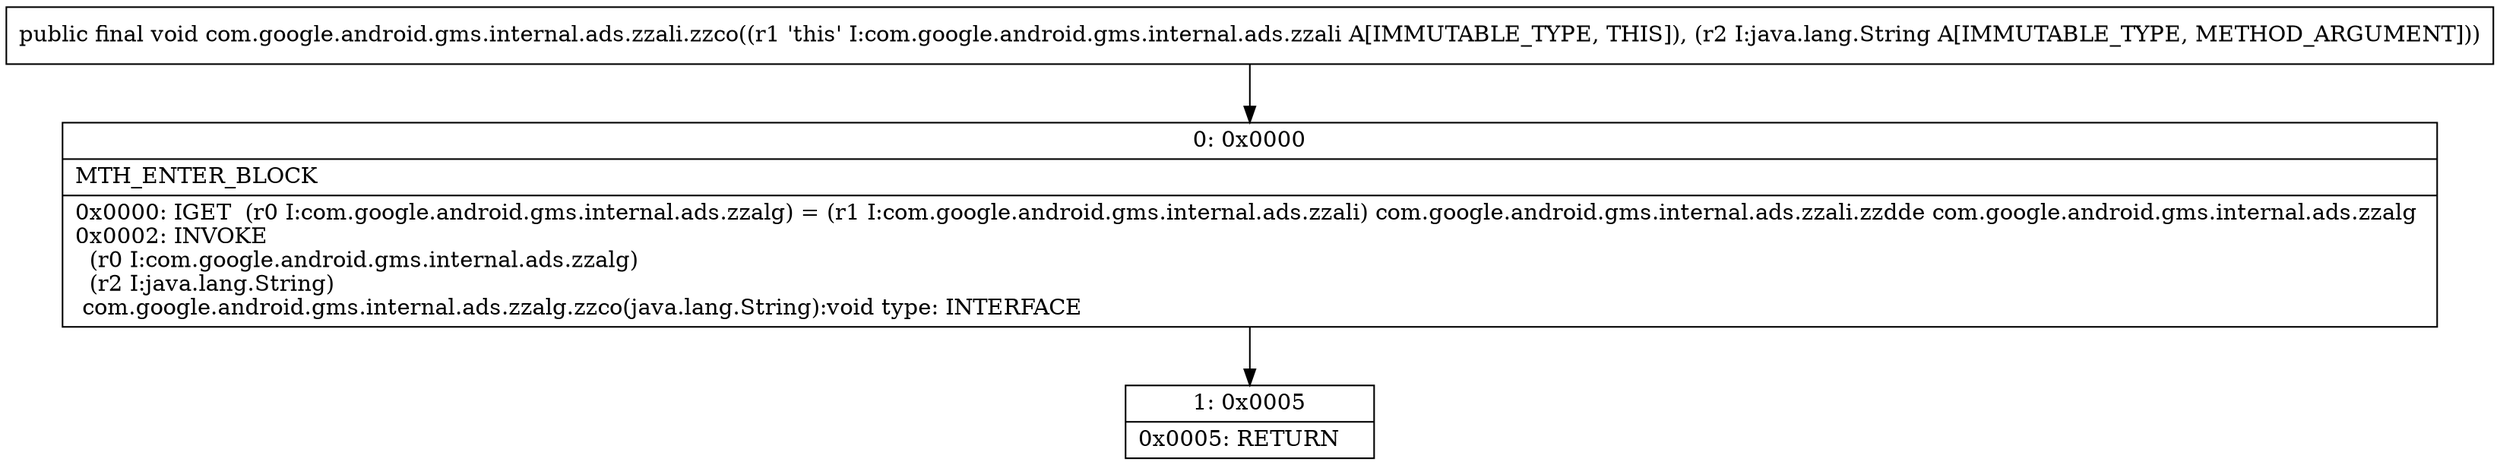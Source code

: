 digraph "CFG forcom.google.android.gms.internal.ads.zzali.zzco(Ljava\/lang\/String;)V" {
Node_0 [shape=record,label="{0\:\ 0x0000|MTH_ENTER_BLOCK\l|0x0000: IGET  (r0 I:com.google.android.gms.internal.ads.zzalg) = (r1 I:com.google.android.gms.internal.ads.zzali) com.google.android.gms.internal.ads.zzali.zzdde com.google.android.gms.internal.ads.zzalg \l0x0002: INVOKE  \l  (r0 I:com.google.android.gms.internal.ads.zzalg)\l  (r2 I:java.lang.String)\l com.google.android.gms.internal.ads.zzalg.zzco(java.lang.String):void type: INTERFACE \l}"];
Node_1 [shape=record,label="{1\:\ 0x0005|0x0005: RETURN   \l}"];
MethodNode[shape=record,label="{public final void com.google.android.gms.internal.ads.zzali.zzco((r1 'this' I:com.google.android.gms.internal.ads.zzali A[IMMUTABLE_TYPE, THIS]), (r2 I:java.lang.String A[IMMUTABLE_TYPE, METHOD_ARGUMENT])) }"];
MethodNode -> Node_0;
Node_0 -> Node_1;
}

